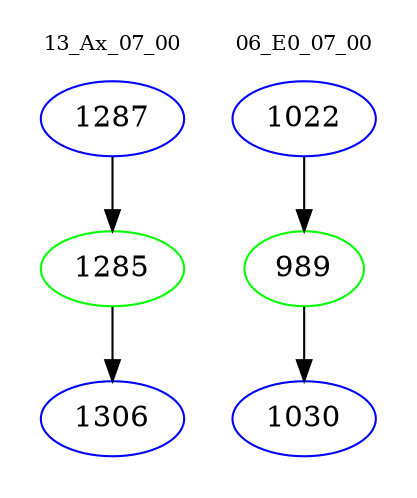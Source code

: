 digraph{
subgraph cluster_0 {
color = white
label = "13_Ax_07_00";
fontsize=10;
T0_1287 [label="1287", color="blue"]
T0_1287 -> T0_1285 [color="black"]
T0_1285 [label="1285", color="green"]
T0_1285 -> T0_1306 [color="black"]
T0_1306 [label="1306", color="blue"]
}
subgraph cluster_1 {
color = white
label = "06_E0_07_00";
fontsize=10;
T1_1022 [label="1022", color="blue"]
T1_1022 -> T1_989 [color="black"]
T1_989 [label="989", color="green"]
T1_989 -> T1_1030 [color="black"]
T1_1030 [label="1030", color="blue"]
}
}
